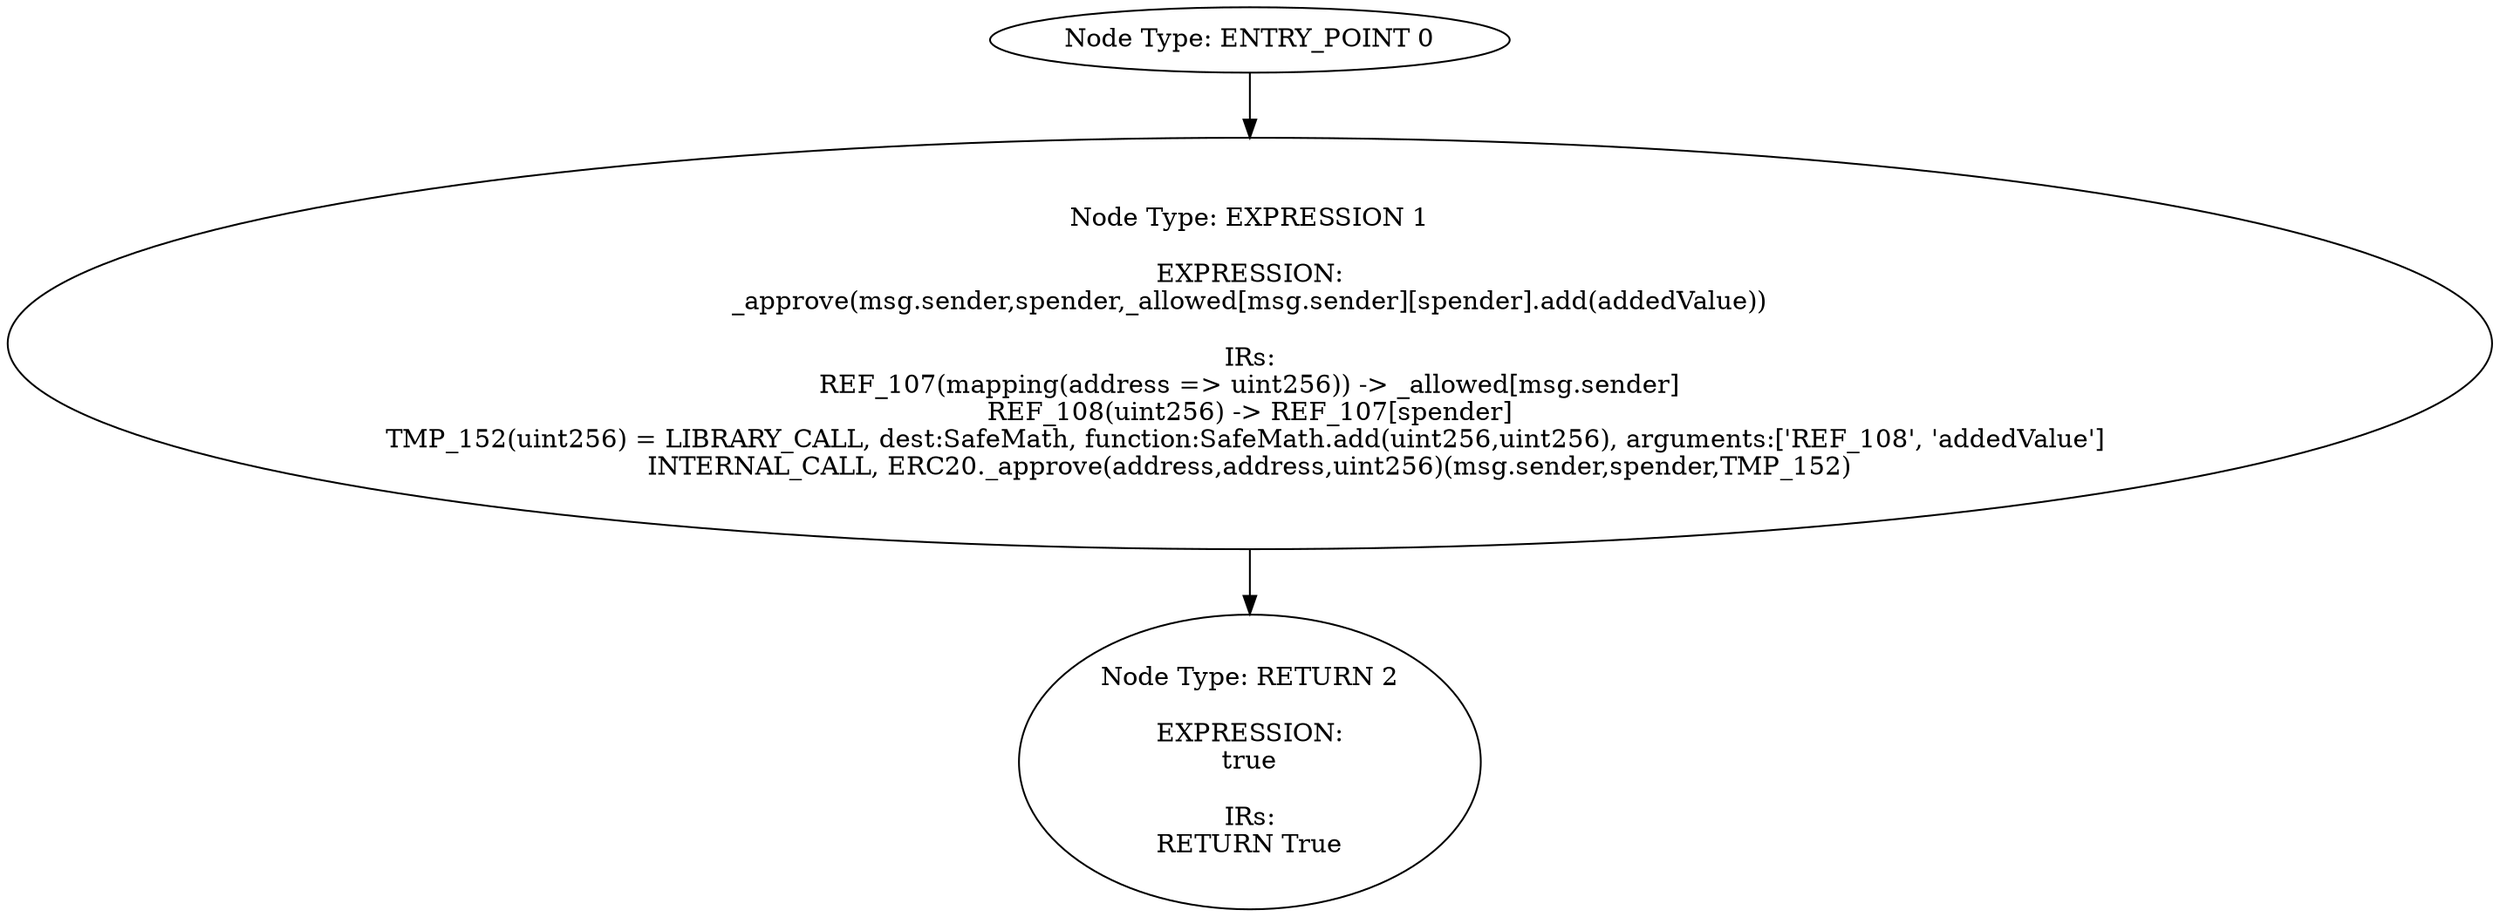 digraph{
0[label="Node Type: ENTRY_POINT 0
"];
0->1;
1[label="Node Type: EXPRESSION 1

EXPRESSION:
_approve(msg.sender,spender,_allowed[msg.sender][spender].add(addedValue))

IRs:
REF_107(mapping(address => uint256)) -> _allowed[msg.sender]
REF_108(uint256) -> REF_107[spender]
TMP_152(uint256) = LIBRARY_CALL, dest:SafeMath, function:SafeMath.add(uint256,uint256), arguments:['REF_108', 'addedValue'] 
INTERNAL_CALL, ERC20._approve(address,address,uint256)(msg.sender,spender,TMP_152)"];
1->2;
2[label="Node Type: RETURN 2

EXPRESSION:
true

IRs:
RETURN True"];
}
